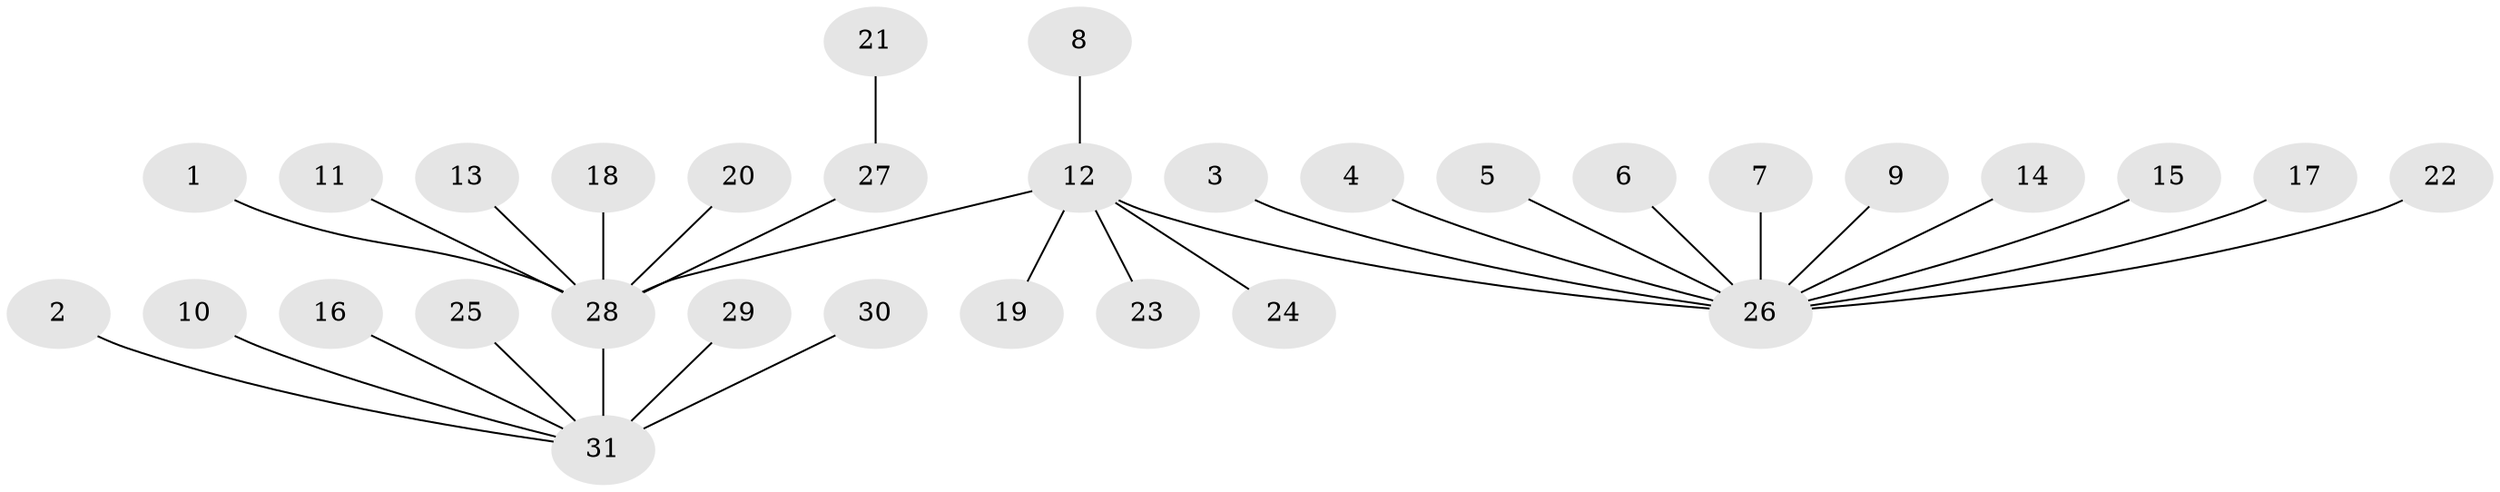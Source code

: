 // original degree distribution, {1: 0.6949152542372882, 13: 0.01694915254237288, 5: 0.01694915254237288, 10: 0.01694915254237288, 4: 0.05084745762711865, 9: 0.01694915254237288, 2: 0.13559322033898305, 14: 0.01694915254237288, 3: 0.03389830508474576}
// Generated by graph-tools (version 1.1) at 2025/49/03/09/25 03:49:59]
// undirected, 31 vertices, 30 edges
graph export_dot {
graph [start="1"]
  node [color=gray90,style=filled];
  1;
  2;
  3;
  4;
  5;
  6;
  7;
  8;
  9;
  10;
  11;
  12;
  13;
  14;
  15;
  16;
  17;
  18;
  19;
  20;
  21;
  22;
  23;
  24;
  25;
  26;
  27;
  28;
  29;
  30;
  31;
  1 -- 28 [weight=1.0];
  2 -- 31 [weight=1.0];
  3 -- 26 [weight=1.0];
  4 -- 26 [weight=1.0];
  5 -- 26 [weight=1.0];
  6 -- 26 [weight=1.0];
  7 -- 26 [weight=1.0];
  8 -- 12 [weight=1.0];
  9 -- 26 [weight=1.0];
  10 -- 31 [weight=1.0];
  11 -- 28 [weight=1.0];
  12 -- 19 [weight=1.0];
  12 -- 23 [weight=1.0];
  12 -- 24 [weight=1.0];
  12 -- 26 [weight=1.0];
  12 -- 28 [weight=1.0];
  13 -- 28 [weight=1.0];
  14 -- 26 [weight=1.0];
  15 -- 26 [weight=1.0];
  16 -- 31 [weight=1.0];
  17 -- 26 [weight=1.0];
  18 -- 28 [weight=1.0];
  20 -- 28 [weight=1.0];
  21 -- 27 [weight=1.0];
  22 -- 26 [weight=1.0];
  25 -- 31 [weight=1.0];
  27 -- 28 [weight=2.0];
  28 -- 31 [weight=4.0];
  29 -- 31 [weight=1.0];
  30 -- 31 [weight=1.0];
}
